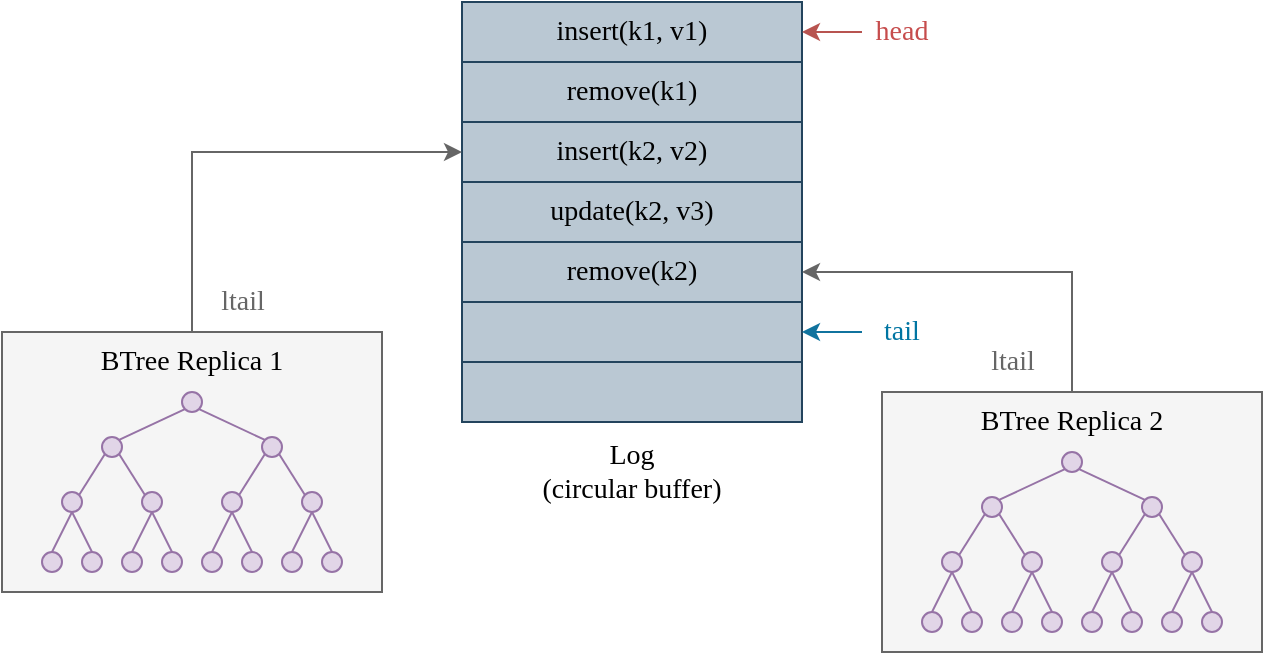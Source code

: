 <mxfile>
    <diagram id="83q2EmyAaPhMppeQA9RA" name="第 1 页">
        <mxGraphModel dx="672" dy="627" grid="1" gridSize="10" guides="1" tooltips="1" connect="1" arrows="1" fold="1" page="1" pageScale="1" pageWidth="827" pageHeight="1169" math="0" shadow="0">
            <root>
                <mxCell id="0"/>
                <mxCell id="1" parent="0"/>
                <mxCell id="15" value="insert(k1, v1)" style="text;html=1;strokeColor=#23445d;fillColor=#bac8d3;align=center;verticalAlign=middle;whiteSpace=wrap;rounded=0;fontSize=14;fontFamily=Menlo;" parent="1" vertex="1">
                    <mxGeometry x="360" y="190" width="170" height="30" as="geometry"/>
                </mxCell>
                <mxCell id="16" value="remove(k1)" style="text;html=1;strokeColor=#23445d;fillColor=#bac8d3;align=center;verticalAlign=middle;whiteSpace=wrap;rounded=0;fontSize=14;fontFamily=Menlo;" parent="1" vertex="1">
                    <mxGeometry x="360" y="220" width="170" height="30" as="geometry"/>
                </mxCell>
                <mxCell id="17" value="insert(k2, v2)" style="text;html=1;strokeColor=#23445d;fillColor=#bac8d3;align=center;verticalAlign=middle;whiteSpace=wrap;rounded=0;fontSize=14;fontFamily=Menlo;" parent="1" vertex="1">
                    <mxGeometry x="360" y="250" width="170" height="30" as="geometry"/>
                </mxCell>
                <mxCell id="18" value="update(k2, v3)" style="text;html=1;strokeColor=#23445d;fillColor=#bac8d3;align=center;verticalAlign=middle;whiteSpace=wrap;rounded=0;fontSize=14;fontFamily=Menlo;" parent="1" vertex="1">
                    <mxGeometry x="360" y="280" width="170" height="30" as="geometry"/>
                </mxCell>
                <mxCell id="19" value="remove(k2)" style="text;html=1;strokeColor=#23445d;fillColor=#bac8d3;align=center;verticalAlign=middle;whiteSpace=wrap;rounded=0;fontSize=14;fontFamily=Menlo;" parent="1" vertex="1">
                    <mxGeometry x="360" y="310" width="170" height="30" as="geometry"/>
                </mxCell>
                <mxCell id="20" value="" style="text;html=1;strokeColor=#23445d;fillColor=#bac8d3;align=center;verticalAlign=middle;whiteSpace=wrap;rounded=0;fontSize=14;fontFamily=Menlo;" parent="1" vertex="1">
                    <mxGeometry x="360" y="340" width="170" height="30" as="geometry"/>
                </mxCell>
                <mxCell id="21" value="" style="text;html=1;strokeColor=#23445d;fillColor=#bac8d3;align=center;verticalAlign=middle;whiteSpace=wrap;rounded=0;fontSize=14;fontFamily=Menlo;" parent="1" vertex="1">
                    <mxGeometry x="360" y="370" width="170" height="30" as="geometry"/>
                </mxCell>
                <mxCell id="22" value="" style="endArrow=classic;html=1;fillColor=#f8cecc;strokeColor=#b85450;exitX=0;exitY=0.5;exitDx=0;exitDy=0;entryX=1;entryY=0.5;entryDx=0;entryDy=0;" parent="1" source="24" target="15" edge="1">
                    <mxGeometry width="50" height="50" relative="1" as="geometry">
                        <mxPoint x="570" y="205" as="sourcePoint"/>
                        <mxPoint x="570" y="250" as="targetPoint"/>
                    </mxGeometry>
                </mxCell>
                <mxCell id="24" value="head" style="text;html=1;strokeColor=none;fillColor=none;align=center;verticalAlign=middle;whiteSpace=wrap;rounded=0;fontFamily=Menlo;fontSize=14;fontColor=#C64C4C;" parent="1" vertex="1">
                    <mxGeometry x="560" y="195" width="40" height="20" as="geometry"/>
                </mxCell>
                <mxCell id="91" style="edgeStyle=orthogonalEdgeStyle;rounded=0;orthogonalLoop=1;jettySize=auto;html=1;exitX=0.5;exitY=0;exitDx=0;exitDy=0;entryX=0;entryY=0.5;entryDx=0;entryDy=0;fontFamily=Menlo;fontSize=14;fontColor=#000000;endArrow=classic;endFill=1;fillColor=#f5f5f5;strokeColor=#666666;" parent="1" source="26" target="17" edge="1">
                    <mxGeometry relative="1" as="geometry"/>
                </mxCell>
                <mxCell id="92" value="ltail" style="edgeLabel;html=1;align=center;verticalAlign=middle;resizable=0;points=[];fontSize=14;fontFamily=Menlo;fontColor=#666666;" parent="91" vertex="1" connectable="0">
                    <mxGeometry x="-0.867" y="-1" relative="1" as="geometry">
                        <mxPoint x="24" as="offset"/>
                    </mxGeometry>
                </mxCell>
                <mxCell id="26" value="" style="rounded=0;whiteSpace=wrap;html=1;fontFamily=Menlo;fontSize=14;fontColor=#333333;fillColor=#f5f5f5;strokeColor=#666666;" parent="1" vertex="1">
                    <mxGeometry x="130" y="355" width="190" height="130" as="geometry"/>
                </mxCell>
                <mxCell id="27" value="" style="endArrow=classic;html=1;fillColor=#b1ddf0;strokeColor=#10739e;exitX=0;exitY=0.5;exitDx=0;exitDy=0;entryX=1;entryY=0.5;entryDx=0;entryDy=0;" parent="1" source="28" target="20" edge="1">
                    <mxGeometry width="50" height="50" relative="1" as="geometry">
                        <mxPoint x="570" y="355" as="sourcePoint"/>
                        <mxPoint x="560" y="390" as="targetPoint"/>
                    </mxGeometry>
                </mxCell>
                <mxCell id="28" value="tail" style="text;html=1;strokeColor=none;fillColor=none;align=center;verticalAlign=middle;whiteSpace=wrap;rounded=0;fontFamily=Menlo;fontSize=14;fontColor=#0075A2;" parent="1" vertex="1">
                    <mxGeometry x="560" y="345" width="40" height="20" as="geometry"/>
                </mxCell>
                <mxCell id="45" style="rounded=0;orthogonalLoop=1;jettySize=auto;html=1;exitX=0;exitY=1;exitDx=0;exitDy=0;entryX=1;entryY=0;entryDx=0;entryDy=0;fontFamily=Menlo;fontSize=14;fontColor=#0075A2;endArrow=none;endFill=0;fillColor=#e1d5e7;strokeColor=#9673a6;" parent="1" source="29" target="31" edge="1">
                    <mxGeometry relative="1" as="geometry"/>
                </mxCell>
                <mxCell id="46" style="edgeStyle=none;rounded=0;orthogonalLoop=1;jettySize=auto;html=1;exitX=1;exitY=1;exitDx=0;exitDy=0;entryX=0;entryY=0;entryDx=0;entryDy=0;fontFamily=Menlo;fontSize=14;fontColor=#0075A2;endArrow=none;endFill=0;fillColor=#e1d5e7;strokeColor=#9673a6;" parent="1" source="29" target="32" edge="1">
                    <mxGeometry relative="1" as="geometry"/>
                </mxCell>
                <mxCell id="29" value="" style="ellipse;whiteSpace=wrap;html=1;aspect=fixed;fontFamily=Menlo;fontSize=14;fillColor=#e1d5e7;strokeColor=#9673a6;" parent="1" vertex="1">
                    <mxGeometry x="220" y="385" width="10" height="10" as="geometry"/>
                </mxCell>
                <mxCell id="47" style="edgeStyle=none;rounded=0;orthogonalLoop=1;jettySize=auto;html=1;exitX=0;exitY=1;exitDx=0;exitDy=0;entryX=1;entryY=0;entryDx=0;entryDy=0;fontFamily=Menlo;fontSize=14;fontColor=#0075A2;endArrow=none;endFill=0;fillColor=#e1d5e7;strokeColor=#9673a6;" parent="1" source="31" target="33" edge="1">
                    <mxGeometry relative="1" as="geometry"/>
                </mxCell>
                <mxCell id="48" style="edgeStyle=none;rounded=0;orthogonalLoop=1;jettySize=auto;html=1;exitX=1;exitY=1;exitDx=0;exitDy=0;entryX=0;entryY=0;entryDx=0;entryDy=0;fontFamily=Menlo;fontSize=14;fontColor=#0075A2;endArrow=none;endFill=0;fillColor=#e1d5e7;strokeColor=#9673a6;" parent="1" source="31" target="34" edge="1">
                    <mxGeometry relative="1" as="geometry"/>
                </mxCell>
                <mxCell id="31" value="" style="ellipse;whiteSpace=wrap;html=1;aspect=fixed;fontFamily=Menlo;fontSize=14;fillColor=#e1d5e7;strokeColor=#9673a6;" parent="1" vertex="1">
                    <mxGeometry x="180" y="407.5" width="10" height="10" as="geometry"/>
                </mxCell>
                <mxCell id="49" style="edgeStyle=none;rounded=0;orthogonalLoop=1;jettySize=auto;html=1;exitX=0;exitY=1;exitDx=0;exitDy=0;entryX=1;entryY=0;entryDx=0;entryDy=0;fontFamily=Menlo;fontSize=14;fontColor=#0075A2;endArrow=none;endFill=0;fillColor=#e1d5e7;strokeColor=#9673a6;" parent="1" source="32" target="35" edge="1">
                    <mxGeometry relative="1" as="geometry"/>
                </mxCell>
                <mxCell id="50" style="edgeStyle=none;rounded=0;orthogonalLoop=1;jettySize=auto;html=1;exitX=1;exitY=1;exitDx=0;exitDy=0;entryX=0;entryY=0;entryDx=0;entryDy=0;fontFamily=Menlo;fontSize=14;fontColor=#0075A2;endArrow=none;endFill=0;fillColor=#e1d5e7;strokeColor=#9673a6;" parent="1" source="32" target="36" edge="1">
                    <mxGeometry relative="1" as="geometry"/>
                </mxCell>
                <mxCell id="32" value="" style="ellipse;whiteSpace=wrap;html=1;aspect=fixed;fontFamily=Menlo;fontSize=14;fillColor=#e1d5e7;strokeColor=#9673a6;" parent="1" vertex="1">
                    <mxGeometry x="260" y="407.5" width="10" height="10" as="geometry"/>
                </mxCell>
                <mxCell id="51" style="edgeStyle=none;rounded=0;orthogonalLoop=1;jettySize=auto;html=1;exitX=0.5;exitY=1;exitDx=0;exitDy=0;entryX=0.5;entryY=0;entryDx=0;entryDy=0;fontFamily=Menlo;fontSize=14;fontColor=#0075A2;endArrow=none;endFill=0;fillColor=#e1d5e7;strokeColor=#9673a6;" parent="1" source="33" target="37" edge="1">
                    <mxGeometry relative="1" as="geometry"/>
                </mxCell>
                <mxCell id="52" style="edgeStyle=none;rounded=0;orthogonalLoop=1;jettySize=auto;html=1;exitX=0.5;exitY=1;exitDx=0;exitDy=0;entryX=0.5;entryY=0;entryDx=0;entryDy=0;fontFamily=Menlo;fontSize=14;fontColor=#0075A2;endArrow=none;endFill=0;fillColor=#e1d5e7;strokeColor=#9673a6;" parent="1" source="33" target="38" edge="1">
                    <mxGeometry relative="1" as="geometry"/>
                </mxCell>
                <mxCell id="33" value="" style="ellipse;whiteSpace=wrap;html=1;aspect=fixed;fontFamily=Menlo;fontSize=14;fillColor=#e1d5e7;strokeColor=#9673a6;" parent="1" vertex="1">
                    <mxGeometry x="160" y="435" width="10" height="10" as="geometry"/>
                </mxCell>
                <mxCell id="53" style="edgeStyle=none;rounded=0;orthogonalLoop=1;jettySize=auto;html=1;exitX=0.5;exitY=1;exitDx=0;exitDy=0;entryX=0.5;entryY=0;entryDx=0;entryDy=0;fontFamily=Menlo;fontSize=14;fontColor=#0075A2;endArrow=none;endFill=0;fillColor=#e1d5e7;strokeColor=#9673a6;" parent="1" source="34" target="39" edge="1">
                    <mxGeometry relative="1" as="geometry"/>
                </mxCell>
                <mxCell id="54" style="edgeStyle=none;rounded=0;orthogonalLoop=1;jettySize=auto;html=1;exitX=0.5;exitY=1;exitDx=0;exitDy=0;entryX=0.5;entryY=0;entryDx=0;entryDy=0;fontFamily=Menlo;fontSize=14;fontColor=#0075A2;endArrow=none;endFill=0;fillColor=#e1d5e7;strokeColor=#9673a6;" parent="1" source="34" target="40" edge="1">
                    <mxGeometry relative="1" as="geometry"/>
                </mxCell>
                <mxCell id="34" value="" style="ellipse;whiteSpace=wrap;html=1;aspect=fixed;fontFamily=Menlo;fontSize=14;fillColor=#e1d5e7;strokeColor=#9673a6;" parent="1" vertex="1">
                    <mxGeometry x="200" y="435" width="10" height="10" as="geometry"/>
                </mxCell>
                <mxCell id="55" style="edgeStyle=none;rounded=0;orthogonalLoop=1;jettySize=auto;html=1;exitX=0.5;exitY=1;exitDx=0;exitDy=0;entryX=0.5;entryY=0;entryDx=0;entryDy=0;fontFamily=Menlo;fontSize=14;fontColor=#0075A2;endArrow=none;endFill=0;fillColor=#e1d5e7;strokeColor=#9673a6;" parent="1" source="35" target="41" edge="1">
                    <mxGeometry relative="1" as="geometry"/>
                </mxCell>
                <mxCell id="56" style="edgeStyle=none;rounded=0;orthogonalLoop=1;jettySize=auto;html=1;exitX=0.5;exitY=1;exitDx=0;exitDy=0;entryX=0.5;entryY=0;entryDx=0;entryDy=0;fontFamily=Menlo;fontSize=14;fontColor=#0075A2;endArrow=none;endFill=0;fillColor=#e1d5e7;strokeColor=#9673a6;" parent="1" source="35" target="42" edge="1">
                    <mxGeometry relative="1" as="geometry"/>
                </mxCell>
                <mxCell id="35" value="" style="ellipse;whiteSpace=wrap;html=1;aspect=fixed;fontFamily=Menlo;fontSize=14;fillColor=#e1d5e7;strokeColor=#9673a6;" parent="1" vertex="1">
                    <mxGeometry x="240" y="435" width="10" height="10" as="geometry"/>
                </mxCell>
                <mxCell id="57" style="edgeStyle=none;rounded=0;orthogonalLoop=1;jettySize=auto;html=1;exitX=0.5;exitY=1;exitDx=0;exitDy=0;entryX=0.5;entryY=0;entryDx=0;entryDy=0;fontFamily=Menlo;fontSize=14;fontColor=#0075A2;endArrow=none;endFill=0;fillColor=#e1d5e7;strokeColor=#9673a6;" parent="1" source="36" target="43" edge="1">
                    <mxGeometry relative="1" as="geometry"/>
                </mxCell>
                <mxCell id="58" style="edgeStyle=none;rounded=0;orthogonalLoop=1;jettySize=auto;html=1;exitX=0.5;exitY=1;exitDx=0;exitDy=0;entryX=0.5;entryY=0;entryDx=0;entryDy=0;fontFamily=Menlo;fontSize=14;fontColor=#0075A2;endArrow=none;endFill=0;fillColor=#e1d5e7;strokeColor=#9673a6;" parent="1" source="36" target="44" edge="1">
                    <mxGeometry relative="1" as="geometry"/>
                </mxCell>
                <mxCell id="36" value="" style="ellipse;whiteSpace=wrap;html=1;aspect=fixed;fontFamily=Menlo;fontSize=14;fillColor=#e1d5e7;strokeColor=#9673a6;" parent="1" vertex="1">
                    <mxGeometry x="280" y="435" width="10" height="10" as="geometry"/>
                </mxCell>
                <mxCell id="37" value="" style="ellipse;whiteSpace=wrap;html=1;aspect=fixed;fontFamily=Menlo;fontSize=14;fillColor=#e1d5e7;strokeColor=#9673a6;" parent="1" vertex="1">
                    <mxGeometry x="150" y="465" width="10" height="10" as="geometry"/>
                </mxCell>
                <mxCell id="38" value="" style="ellipse;whiteSpace=wrap;html=1;aspect=fixed;fontFamily=Menlo;fontSize=14;fillColor=#e1d5e7;strokeColor=#9673a6;" parent="1" vertex="1">
                    <mxGeometry x="170" y="465" width="10" height="10" as="geometry"/>
                </mxCell>
                <mxCell id="39" value="" style="ellipse;whiteSpace=wrap;html=1;aspect=fixed;fontFamily=Menlo;fontSize=14;fillColor=#e1d5e7;strokeColor=#9673a6;" parent="1" vertex="1">
                    <mxGeometry x="190" y="465" width="10" height="10" as="geometry"/>
                </mxCell>
                <mxCell id="40" value="" style="ellipse;whiteSpace=wrap;html=1;aspect=fixed;fontFamily=Menlo;fontSize=14;fillColor=#e1d5e7;strokeColor=#9673a6;" parent="1" vertex="1">
                    <mxGeometry x="210" y="465" width="10" height="10" as="geometry"/>
                </mxCell>
                <mxCell id="41" value="" style="ellipse;whiteSpace=wrap;html=1;aspect=fixed;fontFamily=Menlo;fontSize=14;fillColor=#e1d5e7;strokeColor=#9673a6;" parent="1" vertex="1">
                    <mxGeometry x="230" y="465" width="10" height="10" as="geometry"/>
                </mxCell>
                <mxCell id="42" value="" style="ellipse;whiteSpace=wrap;html=1;aspect=fixed;fontFamily=Menlo;fontSize=14;fillColor=#e1d5e7;strokeColor=#9673a6;" parent="1" vertex="1">
                    <mxGeometry x="250" y="465" width="10" height="10" as="geometry"/>
                </mxCell>
                <mxCell id="43" value="" style="ellipse;whiteSpace=wrap;html=1;aspect=fixed;fontFamily=Menlo;fontSize=14;fillColor=#e1d5e7;strokeColor=#9673a6;" parent="1" vertex="1">
                    <mxGeometry x="270" y="465" width="10" height="10" as="geometry"/>
                </mxCell>
                <mxCell id="44" value="" style="ellipse;whiteSpace=wrap;html=1;aspect=fixed;fontFamily=Menlo;fontSize=14;fillColor=#e1d5e7;strokeColor=#9673a6;" parent="1" vertex="1">
                    <mxGeometry x="290" y="465" width="10" height="10" as="geometry"/>
                </mxCell>
                <mxCell id="59" value="BTree Replica 1" style="text;html=1;strokeColor=none;fillColor=none;align=center;verticalAlign=middle;whiteSpace=wrap;rounded=0;fontFamily=Menlo;fontSize=14;" parent="1" vertex="1">
                    <mxGeometry x="140" y="360" width="170" height="20" as="geometry"/>
                </mxCell>
                <mxCell id="93" style="edgeStyle=orthogonalEdgeStyle;rounded=0;orthogonalLoop=1;jettySize=auto;html=1;exitX=0.5;exitY=0;exitDx=0;exitDy=0;entryX=1;entryY=0.5;entryDx=0;entryDy=0;fontFamily=Menlo;fontSize=14;fontColor=#666666;endArrow=classic;endFill=1;fillColor=#f5f5f5;strokeColor=#666666;" parent="1" source="60" target="19" edge="1">
                    <mxGeometry relative="1" as="geometry"/>
                </mxCell>
                <mxCell id="94" value="ltail" style="edgeLabel;html=1;align=center;verticalAlign=middle;resizable=0;points=[];fontSize=14;fontFamily=Menlo;fontColor=#666666;" parent="93" vertex="1" connectable="0">
                    <mxGeometry x="-0.856" y="-2" relative="1" as="geometry">
                        <mxPoint x="-32" y="-1" as="offset"/>
                    </mxGeometry>
                </mxCell>
                <mxCell id="60" value="" style="rounded=0;whiteSpace=wrap;html=1;fontFamily=Menlo;fontSize=14;fontColor=#333333;fillColor=#f5f5f5;strokeColor=#666666;" parent="1" vertex="1">
                    <mxGeometry x="570" y="385" width="190" height="130" as="geometry"/>
                </mxCell>
                <mxCell id="61" style="rounded=0;orthogonalLoop=1;jettySize=auto;html=1;exitX=0;exitY=1;exitDx=0;exitDy=0;entryX=1;entryY=0;entryDx=0;entryDy=0;fontFamily=Menlo;fontSize=14;fontColor=#0075A2;endArrow=none;endFill=0;fillColor=#e1d5e7;strokeColor=#9673a6;" parent="1" source="63" target="66" edge="1">
                    <mxGeometry relative="1" as="geometry"/>
                </mxCell>
                <mxCell id="62" style="edgeStyle=none;rounded=0;orthogonalLoop=1;jettySize=auto;html=1;exitX=1;exitY=1;exitDx=0;exitDy=0;entryX=0;entryY=0;entryDx=0;entryDy=0;fontFamily=Menlo;fontSize=14;fontColor=#0075A2;endArrow=none;endFill=0;fillColor=#e1d5e7;strokeColor=#9673a6;" parent="1" source="63" target="69" edge="1">
                    <mxGeometry relative="1" as="geometry"/>
                </mxCell>
                <mxCell id="63" value="" style="ellipse;whiteSpace=wrap;html=1;aspect=fixed;fontFamily=Menlo;fontSize=14;fillColor=#e1d5e7;strokeColor=#9673a6;" parent="1" vertex="1">
                    <mxGeometry x="660" y="415" width="10" height="10" as="geometry"/>
                </mxCell>
                <mxCell id="64" style="edgeStyle=none;rounded=0;orthogonalLoop=1;jettySize=auto;html=1;exitX=0;exitY=1;exitDx=0;exitDy=0;entryX=1;entryY=0;entryDx=0;entryDy=0;fontFamily=Menlo;fontSize=14;fontColor=#0075A2;endArrow=none;endFill=0;fillColor=#e1d5e7;strokeColor=#9673a6;" parent="1" source="66" target="72" edge="1">
                    <mxGeometry relative="1" as="geometry"/>
                </mxCell>
                <mxCell id="65" style="edgeStyle=none;rounded=0;orthogonalLoop=1;jettySize=auto;html=1;exitX=1;exitY=1;exitDx=0;exitDy=0;entryX=0;entryY=0;entryDx=0;entryDy=0;fontFamily=Menlo;fontSize=14;fontColor=#0075A2;endArrow=none;endFill=0;fillColor=#e1d5e7;strokeColor=#9673a6;" parent="1" source="66" target="75" edge="1">
                    <mxGeometry relative="1" as="geometry"/>
                </mxCell>
                <mxCell id="66" value="" style="ellipse;whiteSpace=wrap;html=1;aspect=fixed;fontFamily=Menlo;fontSize=14;fillColor=#e1d5e7;strokeColor=#9673a6;" parent="1" vertex="1">
                    <mxGeometry x="620" y="437.5" width="10" height="10" as="geometry"/>
                </mxCell>
                <mxCell id="67" style="edgeStyle=none;rounded=0;orthogonalLoop=1;jettySize=auto;html=1;exitX=0;exitY=1;exitDx=0;exitDy=0;entryX=1;entryY=0;entryDx=0;entryDy=0;fontFamily=Menlo;fontSize=14;fontColor=#0075A2;endArrow=none;endFill=0;fillColor=#e1d5e7;strokeColor=#9673a6;" parent="1" source="69" target="78" edge="1">
                    <mxGeometry relative="1" as="geometry"/>
                </mxCell>
                <mxCell id="68" style="edgeStyle=none;rounded=0;orthogonalLoop=1;jettySize=auto;html=1;exitX=1;exitY=1;exitDx=0;exitDy=0;entryX=0;entryY=0;entryDx=0;entryDy=0;fontFamily=Menlo;fontSize=14;fontColor=#0075A2;endArrow=none;endFill=0;fillColor=#e1d5e7;strokeColor=#9673a6;" parent="1" source="69" target="81" edge="1">
                    <mxGeometry relative="1" as="geometry"/>
                </mxCell>
                <mxCell id="69" value="" style="ellipse;whiteSpace=wrap;html=1;aspect=fixed;fontFamily=Menlo;fontSize=14;fillColor=#e1d5e7;strokeColor=#9673a6;" parent="1" vertex="1">
                    <mxGeometry x="700" y="437.5" width="10" height="10" as="geometry"/>
                </mxCell>
                <mxCell id="70" style="edgeStyle=none;rounded=0;orthogonalLoop=1;jettySize=auto;html=1;exitX=0.5;exitY=1;exitDx=0;exitDy=0;entryX=0.5;entryY=0;entryDx=0;entryDy=0;fontFamily=Menlo;fontSize=14;fontColor=#0075A2;endArrow=none;endFill=0;fillColor=#e1d5e7;strokeColor=#9673a6;" parent="1" source="72" target="82" edge="1">
                    <mxGeometry relative="1" as="geometry"/>
                </mxCell>
                <mxCell id="71" style="edgeStyle=none;rounded=0;orthogonalLoop=1;jettySize=auto;html=1;exitX=0.5;exitY=1;exitDx=0;exitDy=0;entryX=0.5;entryY=0;entryDx=0;entryDy=0;fontFamily=Menlo;fontSize=14;fontColor=#0075A2;endArrow=none;endFill=0;fillColor=#e1d5e7;strokeColor=#9673a6;" parent="1" source="72" target="83" edge="1">
                    <mxGeometry relative="1" as="geometry"/>
                </mxCell>
                <mxCell id="72" value="" style="ellipse;whiteSpace=wrap;html=1;aspect=fixed;fontFamily=Menlo;fontSize=14;fillColor=#e1d5e7;strokeColor=#9673a6;" parent="1" vertex="1">
                    <mxGeometry x="600" y="465" width="10" height="10" as="geometry"/>
                </mxCell>
                <mxCell id="73" style="edgeStyle=none;rounded=0;orthogonalLoop=1;jettySize=auto;html=1;exitX=0.5;exitY=1;exitDx=0;exitDy=0;entryX=0.5;entryY=0;entryDx=0;entryDy=0;fontFamily=Menlo;fontSize=14;fontColor=#0075A2;endArrow=none;endFill=0;fillColor=#e1d5e7;strokeColor=#9673a6;" parent="1" source="75" target="84" edge="1">
                    <mxGeometry relative="1" as="geometry"/>
                </mxCell>
                <mxCell id="74" style="edgeStyle=none;rounded=0;orthogonalLoop=1;jettySize=auto;html=1;exitX=0.5;exitY=1;exitDx=0;exitDy=0;entryX=0.5;entryY=0;entryDx=0;entryDy=0;fontFamily=Menlo;fontSize=14;fontColor=#0075A2;endArrow=none;endFill=0;fillColor=#e1d5e7;strokeColor=#9673a6;" parent="1" source="75" target="85" edge="1">
                    <mxGeometry relative="1" as="geometry"/>
                </mxCell>
                <mxCell id="75" value="" style="ellipse;whiteSpace=wrap;html=1;aspect=fixed;fontFamily=Menlo;fontSize=14;fillColor=#e1d5e7;strokeColor=#9673a6;" parent="1" vertex="1">
                    <mxGeometry x="640" y="465" width="10" height="10" as="geometry"/>
                </mxCell>
                <mxCell id="76" style="edgeStyle=none;rounded=0;orthogonalLoop=1;jettySize=auto;html=1;exitX=0.5;exitY=1;exitDx=0;exitDy=0;entryX=0.5;entryY=0;entryDx=0;entryDy=0;fontFamily=Menlo;fontSize=14;fontColor=#0075A2;endArrow=none;endFill=0;fillColor=#e1d5e7;strokeColor=#9673a6;" parent="1" source="78" target="86" edge="1">
                    <mxGeometry relative="1" as="geometry"/>
                </mxCell>
                <mxCell id="77" style="edgeStyle=none;rounded=0;orthogonalLoop=1;jettySize=auto;html=1;exitX=0.5;exitY=1;exitDx=0;exitDy=0;entryX=0.5;entryY=0;entryDx=0;entryDy=0;fontFamily=Menlo;fontSize=14;fontColor=#0075A2;endArrow=none;endFill=0;fillColor=#e1d5e7;strokeColor=#9673a6;" parent="1" source="78" target="87" edge="1">
                    <mxGeometry relative="1" as="geometry"/>
                </mxCell>
                <mxCell id="78" value="" style="ellipse;whiteSpace=wrap;html=1;aspect=fixed;fontFamily=Menlo;fontSize=14;fillColor=#e1d5e7;strokeColor=#9673a6;" parent="1" vertex="1">
                    <mxGeometry x="680" y="465" width="10" height="10" as="geometry"/>
                </mxCell>
                <mxCell id="79" style="edgeStyle=none;rounded=0;orthogonalLoop=1;jettySize=auto;html=1;exitX=0.5;exitY=1;exitDx=0;exitDy=0;entryX=0.5;entryY=0;entryDx=0;entryDy=0;fontFamily=Menlo;fontSize=14;fontColor=#0075A2;endArrow=none;endFill=0;fillColor=#e1d5e7;strokeColor=#9673a6;" parent="1" source="81" target="88" edge="1">
                    <mxGeometry relative="1" as="geometry"/>
                </mxCell>
                <mxCell id="80" style="edgeStyle=none;rounded=0;orthogonalLoop=1;jettySize=auto;html=1;exitX=0.5;exitY=1;exitDx=0;exitDy=0;entryX=0.5;entryY=0;entryDx=0;entryDy=0;fontFamily=Menlo;fontSize=14;fontColor=#0075A2;endArrow=none;endFill=0;fillColor=#e1d5e7;strokeColor=#9673a6;" parent="1" source="81" target="89" edge="1">
                    <mxGeometry relative="1" as="geometry"/>
                </mxCell>
                <mxCell id="81" value="" style="ellipse;whiteSpace=wrap;html=1;aspect=fixed;fontFamily=Menlo;fontSize=14;fillColor=#e1d5e7;strokeColor=#9673a6;" parent="1" vertex="1">
                    <mxGeometry x="720" y="465" width="10" height="10" as="geometry"/>
                </mxCell>
                <mxCell id="82" value="" style="ellipse;whiteSpace=wrap;html=1;aspect=fixed;fontFamily=Menlo;fontSize=14;fillColor=#e1d5e7;strokeColor=#9673a6;" parent="1" vertex="1">
                    <mxGeometry x="590" y="495" width="10" height="10" as="geometry"/>
                </mxCell>
                <mxCell id="83" value="" style="ellipse;whiteSpace=wrap;html=1;aspect=fixed;fontFamily=Menlo;fontSize=14;fillColor=#e1d5e7;strokeColor=#9673a6;" parent="1" vertex="1">
                    <mxGeometry x="610" y="495" width="10" height="10" as="geometry"/>
                </mxCell>
                <mxCell id="84" value="" style="ellipse;whiteSpace=wrap;html=1;aspect=fixed;fontFamily=Menlo;fontSize=14;fillColor=#e1d5e7;strokeColor=#9673a6;" parent="1" vertex="1">
                    <mxGeometry x="630" y="495" width="10" height="10" as="geometry"/>
                </mxCell>
                <mxCell id="85" value="" style="ellipse;whiteSpace=wrap;html=1;aspect=fixed;fontFamily=Menlo;fontSize=14;fillColor=#e1d5e7;strokeColor=#9673a6;" parent="1" vertex="1">
                    <mxGeometry x="650" y="495" width="10" height="10" as="geometry"/>
                </mxCell>
                <mxCell id="86" value="" style="ellipse;whiteSpace=wrap;html=1;aspect=fixed;fontFamily=Menlo;fontSize=14;fillColor=#e1d5e7;strokeColor=#9673a6;" parent="1" vertex="1">
                    <mxGeometry x="670" y="495" width="10" height="10" as="geometry"/>
                </mxCell>
                <mxCell id="87" value="" style="ellipse;whiteSpace=wrap;html=1;aspect=fixed;fontFamily=Menlo;fontSize=14;fillColor=#e1d5e7;strokeColor=#9673a6;" parent="1" vertex="1">
                    <mxGeometry x="690" y="495" width="10" height="10" as="geometry"/>
                </mxCell>
                <mxCell id="88" value="" style="ellipse;whiteSpace=wrap;html=1;aspect=fixed;fontFamily=Menlo;fontSize=14;fillColor=#e1d5e7;strokeColor=#9673a6;" parent="1" vertex="1">
                    <mxGeometry x="710" y="495" width="10" height="10" as="geometry"/>
                </mxCell>
                <mxCell id="89" value="" style="ellipse;whiteSpace=wrap;html=1;aspect=fixed;fontFamily=Menlo;fontSize=14;fillColor=#e1d5e7;strokeColor=#9673a6;" parent="1" vertex="1">
                    <mxGeometry x="730" y="495" width="10" height="10" as="geometry"/>
                </mxCell>
                <mxCell id="90" value="BTree Replica 2" style="text;html=1;strokeColor=none;fillColor=none;align=center;verticalAlign=middle;whiteSpace=wrap;rounded=0;fontFamily=Menlo;fontSize=14;" parent="1" vertex="1">
                    <mxGeometry x="580" y="390" width="170" height="20" as="geometry"/>
                </mxCell>
                <mxCell id="95" value="Log&lt;br&gt;(circular buffer)" style="text;html=1;strokeColor=none;fillColor=none;align=center;verticalAlign=middle;whiteSpace=wrap;rounded=0;fontFamily=Menlo;fontSize=14;" vertex="1" parent="1">
                    <mxGeometry x="360" y="415" width="170" height="20" as="geometry"/>
                </mxCell>
            </root>
        </mxGraphModel>
    </diagram>
</mxfile>